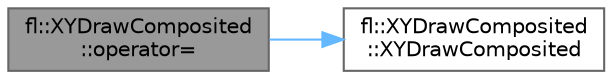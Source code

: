 digraph "fl::XYDrawComposited::operator="
{
 // INTERACTIVE_SVG=YES
 // LATEX_PDF_SIZE
  bgcolor="transparent";
  edge [fontname=Helvetica,fontsize=10,labelfontname=Helvetica,labelfontsize=10];
  node [fontname=Helvetica,fontsize=10,shape=box,height=0.2,width=0.4];
  rankdir="LR";
  Node1 [id="Node000001",label="fl::XYDrawComposited\l::operator=",height=0.2,width=0.4,color="gray40", fillcolor="grey60", style="filled", fontcolor="black",tooltip=" "];
  Node1 -> Node2 [id="edge1_Node000001_Node000002",color="steelblue1",style="solid",tooltip=" "];
  Node2 [id="Node000002",label="fl::XYDrawComposited\l::XYDrawComposited",height=0.2,width=0.4,color="grey40", fillcolor="white", style="filled",URL="$d2/dba/structfl_1_1_x_y_draw_composited_a7b511f2fdc8e5bbfd8ed6cf76059136f.html#a7b511f2fdc8e5bbfd8ed6cf76059136f",tooltip=" "];
}
